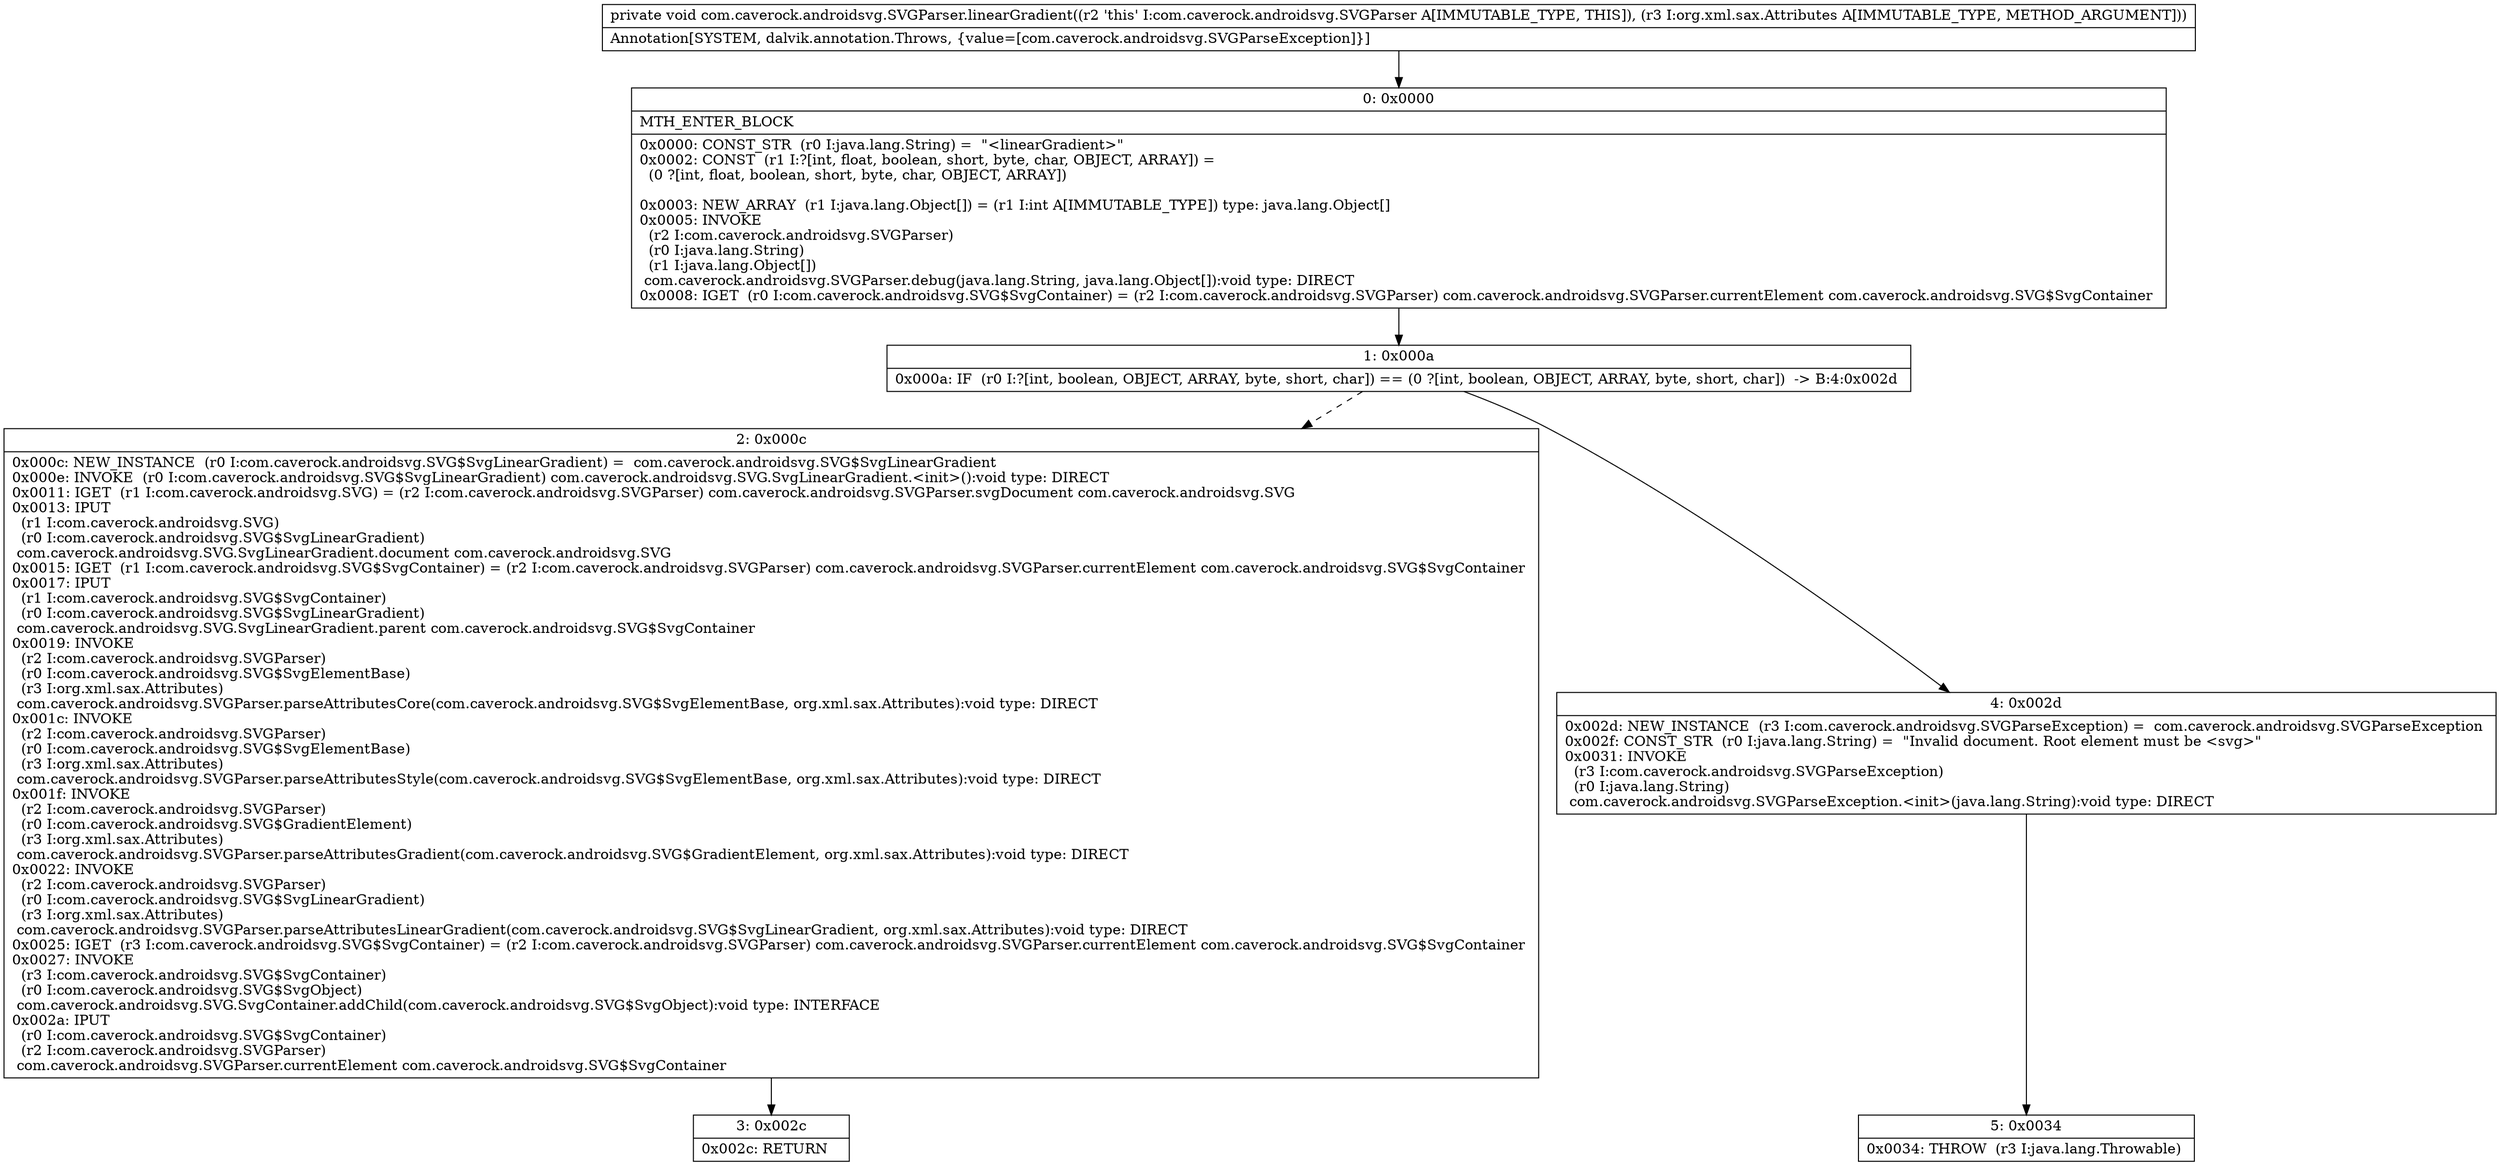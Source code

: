 digraph "CFG forcom.caverock.androidsvg.SVGParser.linearGradient(Lorg\/xml\/sax\/Attributes;)V" {
Node_0 [shape=record,label="{0\:\ 0x0000|MTH_ENTER_BLOCK\l|0x0000: CONST_STR  (r0 I:java.lang.String) =  \"\<linearGradient\>\" \l0x0002: CONST  (r1 I:?[int, float, boolean, short, byte, char, OBJECT, ARRAY]) = \l  (0 ?[int, float, boolean, short, byte, char, OBJECT, ARRAY])\l \l0x0003: NEW_ARRAY  (r1 I:java.lang.Object[]) = (r1 I:int A[IMMUTABLE_TYPE]) type: java.lang.Object[] \l0x0005: INVOKE  \l  (r2 I:com.caverock.androidsvg.SVGParser)\l  (r0 I:java.lang.String)\l  (r1 I:java.lang.Object[])\l com.caverock.androidsvg.SVGParser.debug(java.lang.String, java.lang.Object[]):void type: DIRECT \l0x0008: IGET  (r0 I:com.caverock.androidsvg.SVG$SvgContainer) = (r2 I:com.caverock.androidsvg.SVGParser) com.caverock.androidsvg.SVGParser.currentElement com.caverock.androidsvg.SVG$SvgContainer \l}"];
Node_1 [shape=record,label="{1\:\ 0x000a|0x000a: IF  (r0 I:?[int, boolean, OBJECT, ARRAY, byte, short, char]) == (0 ?[int, boolean, OBJECT, ARRAY, byte, short, char])  \-\> B:4:0x002d \l}"];
Node_2 [shape=record,label="{2\:\ 0x000c|0x000c: NEW_INSTANCE  (r0 I:com.caverock.androidsvg.SVG$SvgLinearGradient) =  com.caverock.androidsvg.SVG$SvgLinearGradient \l0x000e: INVOKE  (r0 I:com.caverock.androidsvg.SVG$SvgLinearGradient) com.caverock.androidsvg.SVG.SvgLinearGradient.\<init\>():void type: DIRECT \l0x0011: IGET  (r1 I:com.caverock.androidsvg.SVG) = (r2 I:com.caverock.androidsvg.SVGParser) com.caverock.androidsvg.SVGParser.svgDocument com.caverock.androidsvg.SVG \l0x0013: IPUT  \l  (r1 I:com.caverock.androidsvg.SVG)\l  (r0 I:com.caverock.androidsvg.SVG$SvgLinearGradient)\l com.caverock.androidsvg.SVG.SvgLinearGradient.document com.caverock.androidsvg.SVG \l0x0015: IGET  (r1 I:com.caverock.androidsvg.SVG$SvgContainer) = (r2 I:com.caverock.androidsvg.SVGParser) com.caverock.androidsvg.SVGParser.currentElement com.caverock.androidsvg.SVG$SvgContainer \l0x0017: IPUT  \l  (r1 I:com.caverock.androidsvg.SVG$SvgContainer)\l  (r0 I:com.caverock.androidsvg.SVG$SvgLinearGradient)\l com.caverock.androidsvg.SVG.SvgLinearGradient.parent com.caverock.androidsvg.SVG$SvgContainer \l0x0019: INVOKE  \l  (r2 I:com.caverock.androidsvg.SVGParser)\l  (r0 I:com.caverock.androidsvg.SVG$SvgElementBase)\l  (r3 I:org.xml.sax.Attributes)\l com.caverock.androidsvg.SVGParser.parseAttributesCore(com.caverock.androidsvg.SVG$SvgElementBase, org.xml.sax.Attributes):void type: DIRECT \l0x001c: INVOKE  \l  (r2 I:com.caverock.androidsvg.SVGParser)\l  (r0 I:com.caverock.androidsvg.SVG$SvgElementBase)\l  (r3 I:org.xml.sax.Attributes)\l com.caverock.androidsvg.SVGParser.parseAttributesStyle(com.caverock.androidsvg.SVG$SvgElementBase, org.xml.sax.Attributes):void type: DIRECT \l0x001f: INVOKE  \l  (r2 I:com.caverock.androidsvg.SVGParser)\l  (r0 I:com.caverock.androidsvg.SVG$GradientElement)\l  (r3 I:org.xml.sax.Attributes)\l com.caverock.androidsvg.SVGParser.parseAttributesGradient(com.caverock.androidsvg.SVG$GradientElement, org.xml.sax.Attributes):void type: DIRECT \l0x0022: INVOKE  \l  (r2 I:com.caverock.androidsvg.SVGParser)\l  (r0 I:com.caverock.androidsvg.SVG$SvgLinearGradient)\l  (r3 I:org.xml.sax.Attributes)\l com.caverock.androidsvg.SVGParser.parseAttributesLinearGradient(com.caverock.androidsvg.SVG$SvgLinearGradient, org.xml.sax.Attributes):void type: DIRECT \l0x0025: IGET  (r3 I:com.caverock.androidsvg.SVG$SvgContainer) = (r2 I:com.caverock.androidsvg.SVGParser) com.caverock.androidsvg.SVGParser.currentElement com.caverock.androidsvg.SVG$SvgContainer \l0x0027: INVOKE  \l  (r3 I:com.caverock.androidsvg.SVG$SvgContainer)\l  (r0 I:com.caverock.androidsvg.SVG$SvgObject)\l com.caverock.androidsvg.SVG.SvgContainer.addChild(com.caverock.androidsvg.SVG$SvgObject):void type: INTERFACE \l0x002a: IPUT  \l  (r0 I:com.caverock.androidsvg.SVG$SvgContainer)\l  (r2 I:com.caverock.androidsvg.SVGParser)\l com.caverock.androidsvg.SVGParser.currentElement com.caverock.androidsvg.SVG$SvgContainer \l}"];
Node_3 [shape=record,label="{3\:\ 0x002c|0x002c: RETURN   \l}"];
Node_4 [shape=record,label="{4\:\ 0x002d|0x002d: NEW_INSTANCE  (r3 I:com.caverock.androidsvg.SVGParseException) =  com.caverock.androidsvg.SVGParseException \l0x002f: CONST_STR  (r0 I:java.lang.String) =  \"Invalid document. Root element must be \<svg\>\" \l0x0031: INVOKE  \l  (r3 I:com.caverock.androidsvg.SVGParseException)\l  (r0 I:java.lang.String)\l com.caverock.androidsvg.SVGParseException.\<init\>(java.lang.String):void type: DIRECT \l}"];
Node_5 [shape=record,label="{5\:\ 0x0034|0x0034: THROW  (r3 I:java.lang.Throwable) \l}"];
MethodNode[shape=record,label="{private void com.caverock.androidsvg.SVGParser.linearGradient((r2 'this' I:com.caverock.androidsvg.SVGParser A[IMMUTABLE_TYPE, THIS]), (r3 I:org.xml.sax.Attributes A[IMMUTABLE_TYPE, METHOD_ARGUMENT]))  | Annotation[SYSTEM, dalvik.annotation.Throws, \{value=[com.caverock.androidsvg.SVGParseException]\}]\l}"];
MethodNode -> Node_0;
Node_0 -> Node_1;
Node_1 -> Node_2[style=dashed];
Node_1 -> Node_4;
Node_2 -> Node_3;
Node_4 -> Node_5;
}

